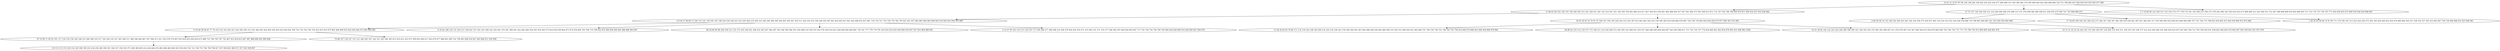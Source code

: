 digraph true_tree {
	"0" -> "1"
	"1" -> "2"
	"0" -> "3"
	"2" -> "4"
	"2" -> "5"
	"4" -> "6"
	"1" -> "7"
	"0" -> "8"
	"7" -> "9"
	"3" -> "10"
	"4" -> "11"
	"2" -> "12"
	"3" -> "13"
	"7" -> "14"
	"6" -> "15"
	"2" -> "16"
	"3" -> "17"
	"10" -> "18"
	"7" -> "19"
	"0" [label="33 41 51 55 67 87 96 136 146 262 358 403 418 425 434 477 485 490 515 529 560 562 570 595 600 640 643 658 696 698 724 731 789 802 827 828 836 916 955 963 977 985"];
	"1" [label="15 48 61 80 122 126 155 158 164 205 215 221 228 251 291 310 314 341 351 354 359 378 402 409 410 417 427 439 453 456 461 466 468 494 527 547 561 566 575 593 598 613 671 712 747 762 766 768 800 810 811 900 932 937 952 959 984"];
	"2" [label="5 8 24 27 49 60 73 104 133 141 159 165 187 198 230 239 244 253 255 259 269 279 294 333 340 366 386 390 394 493 500 501 505 511 520 530 533 536 546 556 587 601 602 605 627 641 642 648 653 657 661 718 719 751 753 759 770 782 797 821 851 857 862 863 866 883 898 905 919 945 953 954 976 999"];
	"3" [label="37 75 127 128 160 226 231 233 249 266 268 270 286 315 372 376 509 584 586 590 611 630 655 672 692 721 743 808 884 971"];
	"4" [label="9 19 20 38 56 65 77 79 105 152 163 202 227 245 292 295 312 335 364 381 424 492 558 565 623 636 654 709 733 752 763 765 791 812 813 815 875 891 894 908 914 922 924 944 973 983 989 995"];
	"5" [label="6 35 62 108 120 131 203 217 238 247 257 261 297 299 325 350 361 370 387 399 401 422 445 460 524 543 554 564 573 616 634 639 664 673 674 676 694 705 708 710 798 822 835 890 904 909 965 966 980 993 997"];
	"6" [label="47 53 69 71 83 93 101 117 124 150 156 169 186 210 264 308 316 317 318 326 332 357 363 368 371 388 396 406 467 507 508 513 521 534 578 579 607 610 624 625 626 629 675 688 732 740 785 787 792 807 823 839 853 867 887 888 896 943 990 996"];
	"7" [label="18 25 39 45 52 76 91 97 166 167 194 195 229 234 313 322 397 415 443 463 502 532 539 540 583 619 638 660 678 687 726 728 739 804 820 826 856 870 877 885 901 913 992"];
	"8" [label="2 7 23 84 94 123 140 151 153 154 176 177 178 179 181 193 206 237 258 273 278 283 296 320 330 430 432 473 498 499 512 522 548 551 572 581 588 608 609 618 645 668 695 711 714 735 737 756 767 771 805 850 855 873 899 918 926 934 968 987"];
	"9" [label="12 28 29 42 63 78 86 111 114 130 162 168 185 200 214 222 235 236 241 276 290 304 365 367 404 408 428 438 465 469 506 514 545 553 596 632 651 665 684 701 706 729 738 741 748 764 793 794 814 849 879 886 902 906 938 969 978 994"];
	"10" [label="4 40 50 58 74 135 148 192 209 243 281 302 334 349 375 420 457 481 510 516 523 525 526 544 559 680 716 786 801 864 881 921 935 942 950 962 998"];
	"11" [label="70 88 107 138 147 197 212 240 285 307 324 331 342 346 383 413 419 421 433 475 599 603 604 617 622 670 677 686 691 699 742 790 803 806 818 847 865 868 911 936 949"];
	"12" [label="46 54 66 90 98 106 109 121 125 172 183 184 201 208 252 263 267 284 287 345 348 360 384 391 454 488 519 528 555 563 576 592 614 621 628 646 662 669 681 730 761 777 778 779 781 816 832 833 852 859 860 876 907 927 933 964 988 991"];
	"13" [label="17 34 85 100 144 161 204 232 271 282 327 344 347 385 395 416 436 441 447 451 462 491 517 518 569 585 635 644 652 666 682 689 707 727 746 775 788 825 830 892 915 929 939 960 972 975 986"];
	"14" [label="64 89 92 110 112 118 157 175 196 211 219 220 260 272 293 305 323 400 431 435 437 440 448 449 458 464 487 542 549 568 631 715 722 734 757 774 834 840 841 842 854 878 893 931 948 982 1000"];
	"15" [label="16 113 115 119 129 134 149 188 189 216 254 256 280 300 301 328 337 338 339 373 380 389 405 414 429 446 474 483 486 489 496 503 550 656 702 723 749 755 784 796 799 817 837 858 861 869 871 917 925 958 967"];
	"16" [label="3 13 57 95 103 116 137 139 145 173 190 248 277 289 298 319 369 379 442 455 470 471 472 495 531 571 574 577 580 582 597 649 659 693 697 717 725 736 754 758 760 783 809 824 829 889 910 920 940 947 956 970"];
	"17" [label="1 26 30 43 44 68 72 81 99 171 174 182 191 213 223 224 250 275 362 393 426 444 452 459 479 480 484 504 537 538 552 557 591 612 663 667 700 720 846 848 912 923 946 981"];
	"18" [label="10 11 21 22 32 36 142 143 170 180 199 207 218 265 274 303 311 336 353 355 356 377 412 423 450 482 541 606 620 633 637 647 683 704 713 745 769 819 831 838 843 844 845 874 882 897 903 930 941 951 957 979"];
	"19" [label="14 31 59 82 102 132 225 242 246 288 306 309 321 329 343 352 374 382 392 398 407 411 476 478 497 535 567 589 594 615 650 679 685 690 703 744 750 772 773 776 780 795 872 880 895 928 961 974"];
}
